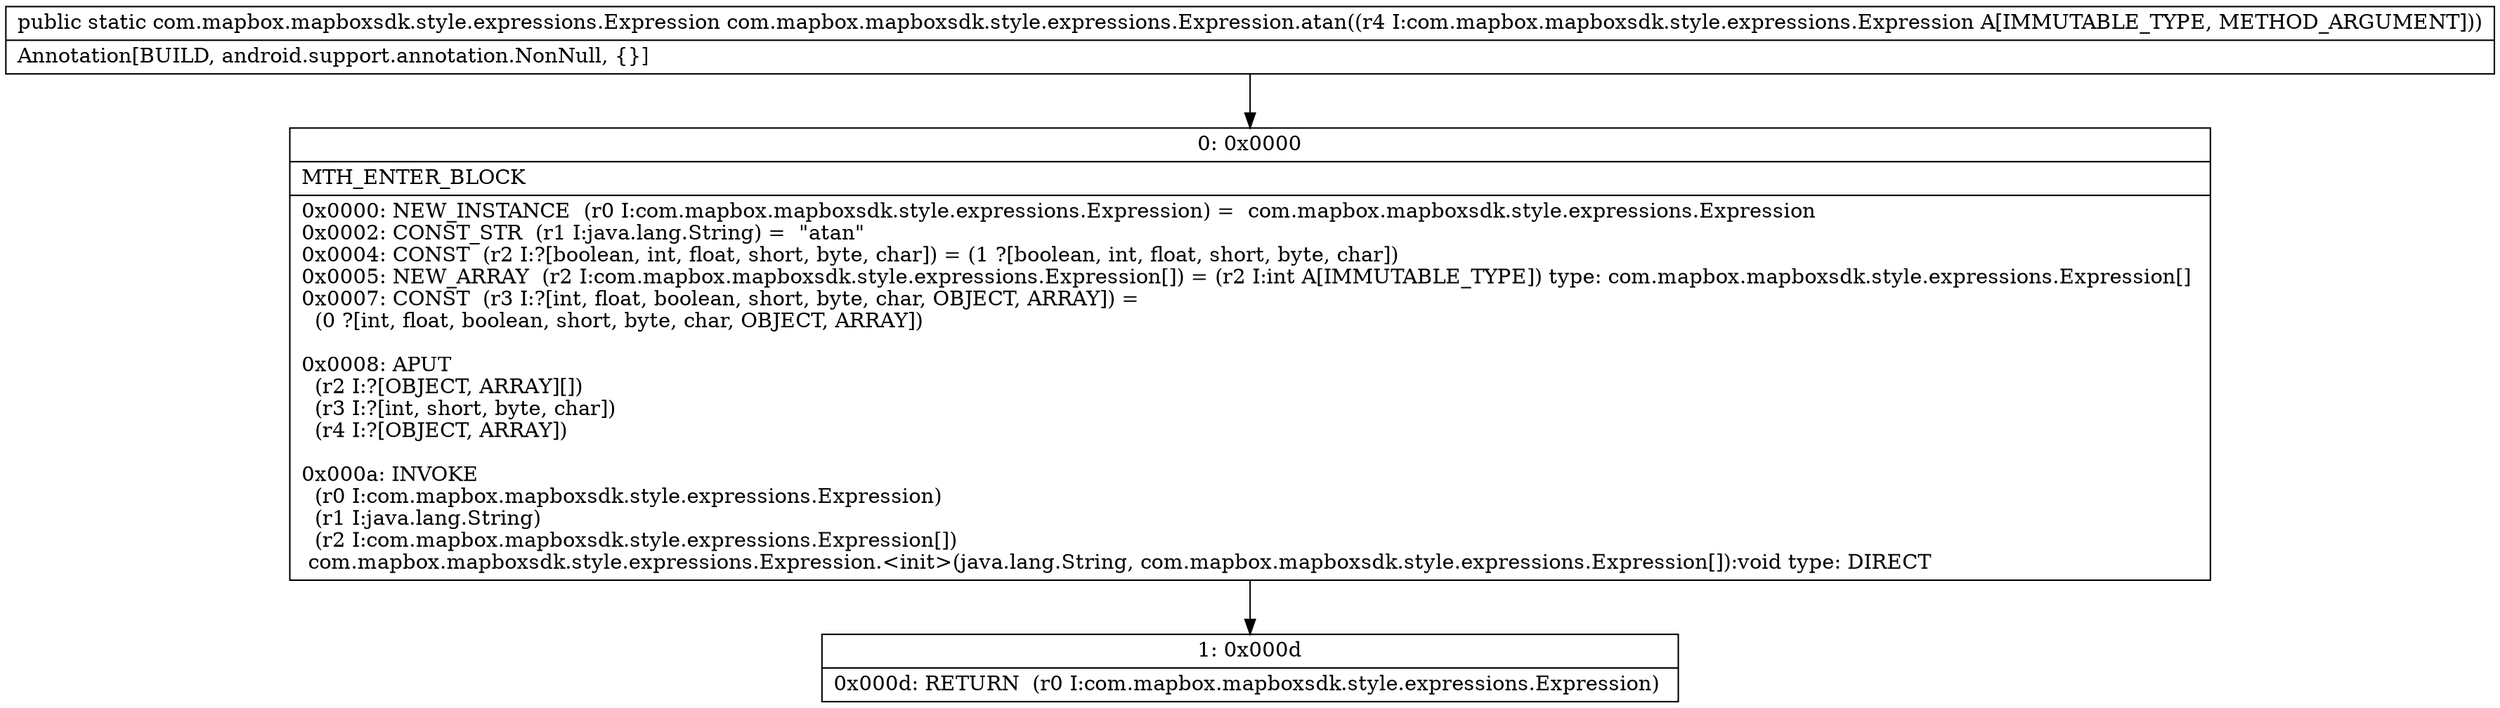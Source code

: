 digraph "CFG forcom.mapbox.mapboxsdk.style.expressions.Expression.atan(Lcom\/mapbox\/mapboxsdk\/style\/expressions\/Expression;)Lcom\/mapbox\/mapboxsdk\/style\/expressions\/Expression;" {
Node_0 [shape=record,label="{0\:\ 0x0000|MTH_ENTER_BLOCK\l|0x0000: NEW_INSTANCE  (r0 I:com.mapbox.mapboxsdk.style.expressions.Expression) =  com.mapbox.mapboxsdk.style.expressions.Expression \l0x0002: CONST_STR  (r1 I:java.lang.String) =  \"atan\" \l0x0004: CONST  (r2 I:?[boolean, int, float, short, byte, char]) = (1 ?[boolean, int, float, short, byte, char]) \l0x0005: NEW_ARRAY  (r2 I:com.mapbox.mapboxsdk.style.expressions.Expression[]) = (r2 I:int A[IMMUTABLE_TYPE]) type: com.mapbox.mapboxsdk.style.expressions.Expression[] \l0x0007: CONST  (r3 I:?[int, float, boolean, short, byte, char, OBJECT, ARRAY]) = \l  (0 ?[int, float, boolean, short, byte, char, OBJECT, ARRAY])\l \l0x0008: APUT  \l  (r2 I:?[OBJECT, ARRAY][])\l  (r3 I:?[int, short, byte, char])\l  (r4 I:?[OBJECT, ARRAY])\l \l0x000a: INVOKE  \l  (r0 I:com.mapbox.mapboxsdk.style.expressions.Expression)\l  (r1 I:java.lang.String)\l  (r2 I:com.mapbox.mapboxsdk.style.expressions.Expression[])\l com.mapbox.mapboxsdk.style.expressions.Expression.\<init\>(java.lang.String, com.mapbox.mapboxsdk.style.expressions.Expression[]):void type: DIRECT \l}"];
Node_1 [shape=record,label="{1\:\ 0x000d|0x000d: RETURN  (r0 I:com.mapbox.mapboxsdk.style.expressions.Expression) \l}"];
MethodNode[shape=record,label="{public static com.mapbox.mapboxsdk.style.expressions.Expression com.mapbox.mapboxsdk.style.expressions.Expression.atan((r4 I:com.mapbox.mapboxsdk.style.expressions.Expression A[IMMUTABLE_TYPE, METHOD_ARGUMENT]))  | Annotation[BUILD, android.support.annotation.NonNull, \{\}]\l}"];
MethodNode -> Node_0;
Node_0 -> Node_1;
}

